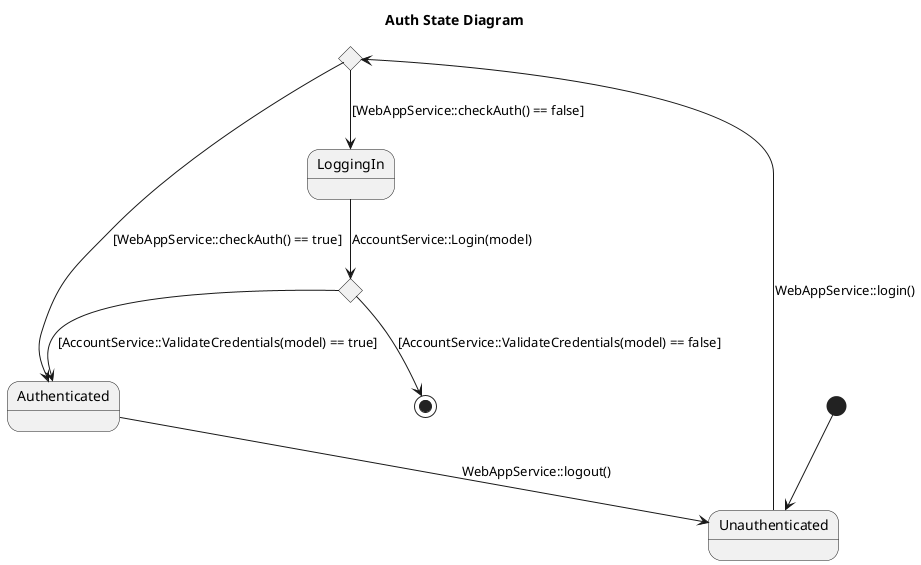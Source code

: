 @startuml Auth State Diagram
title Auth State Diagram
skinparam monochrome true

state auth_choice <<choice>>
state login_choice <<choice>>

[*] --> Unauthenticated

Unauthenticated --> auth_choice: WebAppService::login()
auth_choice --> Authenticated: [WebAppService::checkAuth() == true]
auth_choice --> LoggingIn: [WebAppService::checkAuth() == false]


LoggingIn --> login_choice: AccountService::Login(model)
login_choice --> Authenticated : [AccountService::ValidateCredentials(model) == true]
login_choice --> [*] : [AccountService::ValidateCredentials(model) == false]

Authenticated --> Unauthenticated: WebAppService::logout()

@enduml